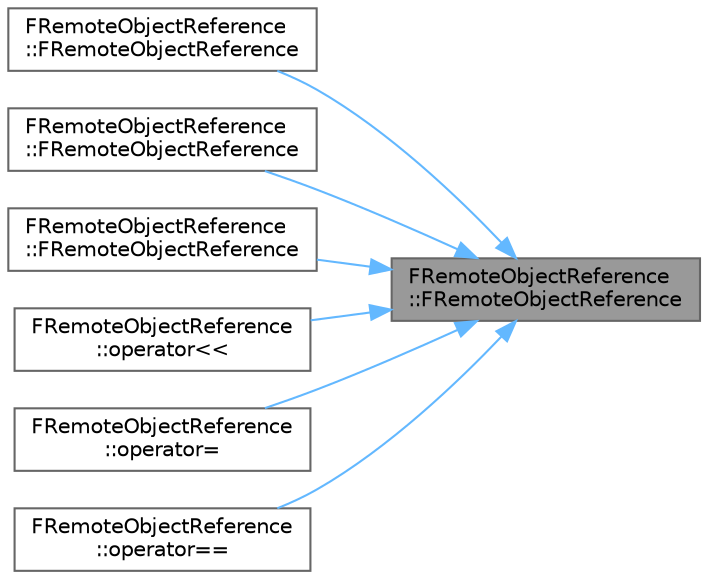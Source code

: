digraph "FRemoteObjectReference::FRemoteObjectReference"
{
 // INTERACTIVE_SVG=YES
 // LATEX_PDF_SIZE
  bgcolor="transparent";
  edge [fontname=Helvetica,fontsize=10,labelfontname=Helvetica,labelfontsize=10];
  node [fontname=Helvetica,fontsize=10,shape=box,height=0.2,width=0.4];
  rankdir="RL";
  Node1 [id="Node000001",label="FRemoteObjectReference\l::FRemoteObjectReference",height=0.2,width=0.4,color="gray40", fillcolor="grey60", style="filled", fontcolor="black",tooltip=" "];
  Node1 -> Node2 [id="edge1_Node000001_Node000002",dir="back",color="steelblue1",style="solid",tooltip=" "];
  Node2 [id="Node000002",label="FRemoteObjectReference\l::FRemoteObjectReference",height=0.2,width=0.4,color="grey40", fillcolor="white", style="filled",URL="$de/d9d/structFRemoteObjectReference.html#a096dc76ad1c7fccc8d22a0c395323c0d",tooltip=" "];
  Node1 -> Node3 [id="edge2_Node000001_Node000003",dir="back",color="steelblue1",style="solid",tooltip=" "];
  Node3 [id="Node000003",label="FRemoteObjectReference\l::FRemoteObjectReference",height=0.2,width=0.4,color="grey40", fillcolor="white", style="filled",URL="$de/d9d/structFRemoteObjectReference.html#ad727d7a4b229d36c5ed99fce7621a053",tooltip=" "];
  Node1 -> Node4 [id="edge3_Node000001_Node000004",dir="back",color="steelblue1",style="solid",tooltip=" "];
  Node4 [id="Node000004",label="FRemoteObjectReference\l::FRemoteObjectReference",height=0.2,width=0.4,color="grey40", fillcolor="white", style="filled",URL="$de/d9d/structFRemoteObjectReference.html#a5a0241889291d67282efc852298548f9",tooltip=" "];
  Node1 -> Node5 [id="edge4_Node000001_Node000005",dir="back",color="steelblue1",style="solid",tooltip=" "];
  Node5 [id="Node000005",label="FRemoteObjectReference\l::operator\<\<",height=0.2,width=0.4,color="grey40", fillcolor="white", style="filled",URL="$de/d9d/structFRemoteObjectReference.html#a2b17ff7418221aa6f0a6e81379f41587",tooltip=" "];
  Node1 -> Node6 [id="edge5_Node000001_Node000006",dir="back",color="steelblue1",style="solid",tooltip=" "];
  Node6 [id="Node000006",label="FRemoteObjectReference\l::operator=",height=0.2,width=0.4,color="grey40", fillcolor="white", style="filled",URL="$de/d9d/structFRemoteObjectReference.html#a556c44d025ea2997b90017e01bc0a58e",tooltip=" "];
  Node1 -> Node7 [id="edge6_Node000001_Node000007",dir="back",color="steelblue1",style="solid",tooltip=" "];
  Node7 [id="Node000007",label="FRemoteObjectReference\l::operator==",height=0.2,width=0.4,color="grey40", fillcolor="white", style="filled",URL="$de/d9d/structFRemoteObjectReference.html#ae49324269f2b2296172b23e14139d355",tooltip=" "];
}
